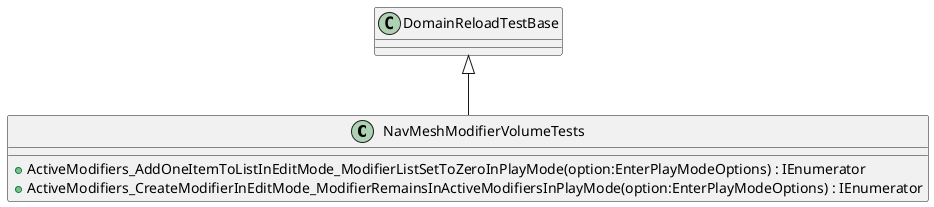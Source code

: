 @startuml
class NavMeshModifierVolumeTests {
    + ActiveModifiers_AddOneItemToListInEditMode_ModifierListSetToZeroInPlayMode(option:EnterPlayModeOptions) : IEnumerator
    + ActiveModifiers_CreateModifierInEditMode_ModifierRemainsInActiveModifiersInPlayMode(option:EnterPlayModeOptions) : IEnumerator
}
DomainReloadTestBase <|-- NavMeshModifierVolumeTests
@enduml
